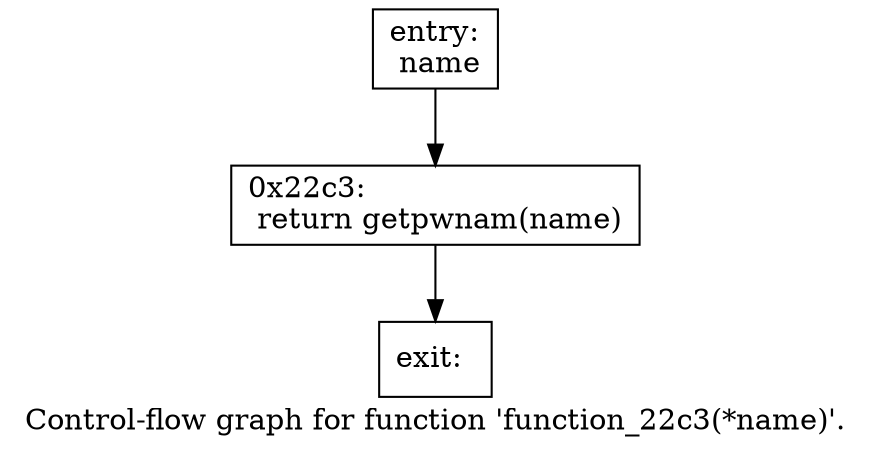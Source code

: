 digraph "Control-flow graph for function 'function_22c3(*name)'." {
  label="Control-flow graph for function 'function_22c3(*name)'.";
  node [shape=record];

  Node07C7E338 [label="{entry:\l  name\l}"];
  Node07C7E338 -> Node07C7E410;
  Node07C7E410 [label="{0x22c3:\l  return getpwnam(name)\l}"];
  Node07C7E410 -> Node07C7E380;
  Node07C7E380 [label="{exit:\l}"];

}

